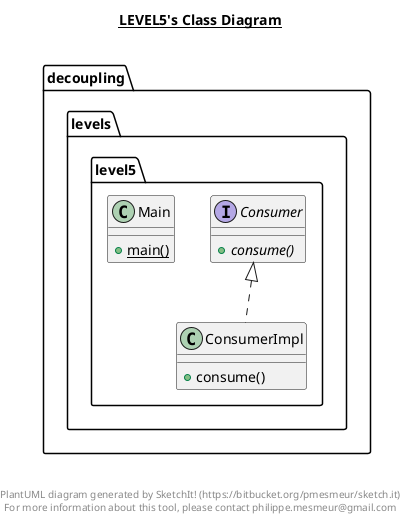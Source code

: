 @startuml

title __LEVEL5's Class Diagram__\n

  namespace decoupling.levels.level5 {
    interface decoupling.levels.level5.Consumer {
        {abstract} + consume()
    }
  }
  

  namespace decoupling.levels.level5 {
    class decoupling.levels.level5.ConsumerImpl {
        + consume()
    }
  }
  

  namespace decoupling.levels.level5 {
    class decoupling.levels.level5.Main {
        {static} + main()
    }
  }
  

  decoupling.levels.level5.ConsumerImpl .up.|> decoupling.levels.level5.Consumer


right footer


PlantUML diagram generated by SketchIt! (https://bitbucket.org/pmesmeur/sketch.it)
For more information about this tool, please contact philippe.mesmeur@gmail.com
endfooter

@enduml
